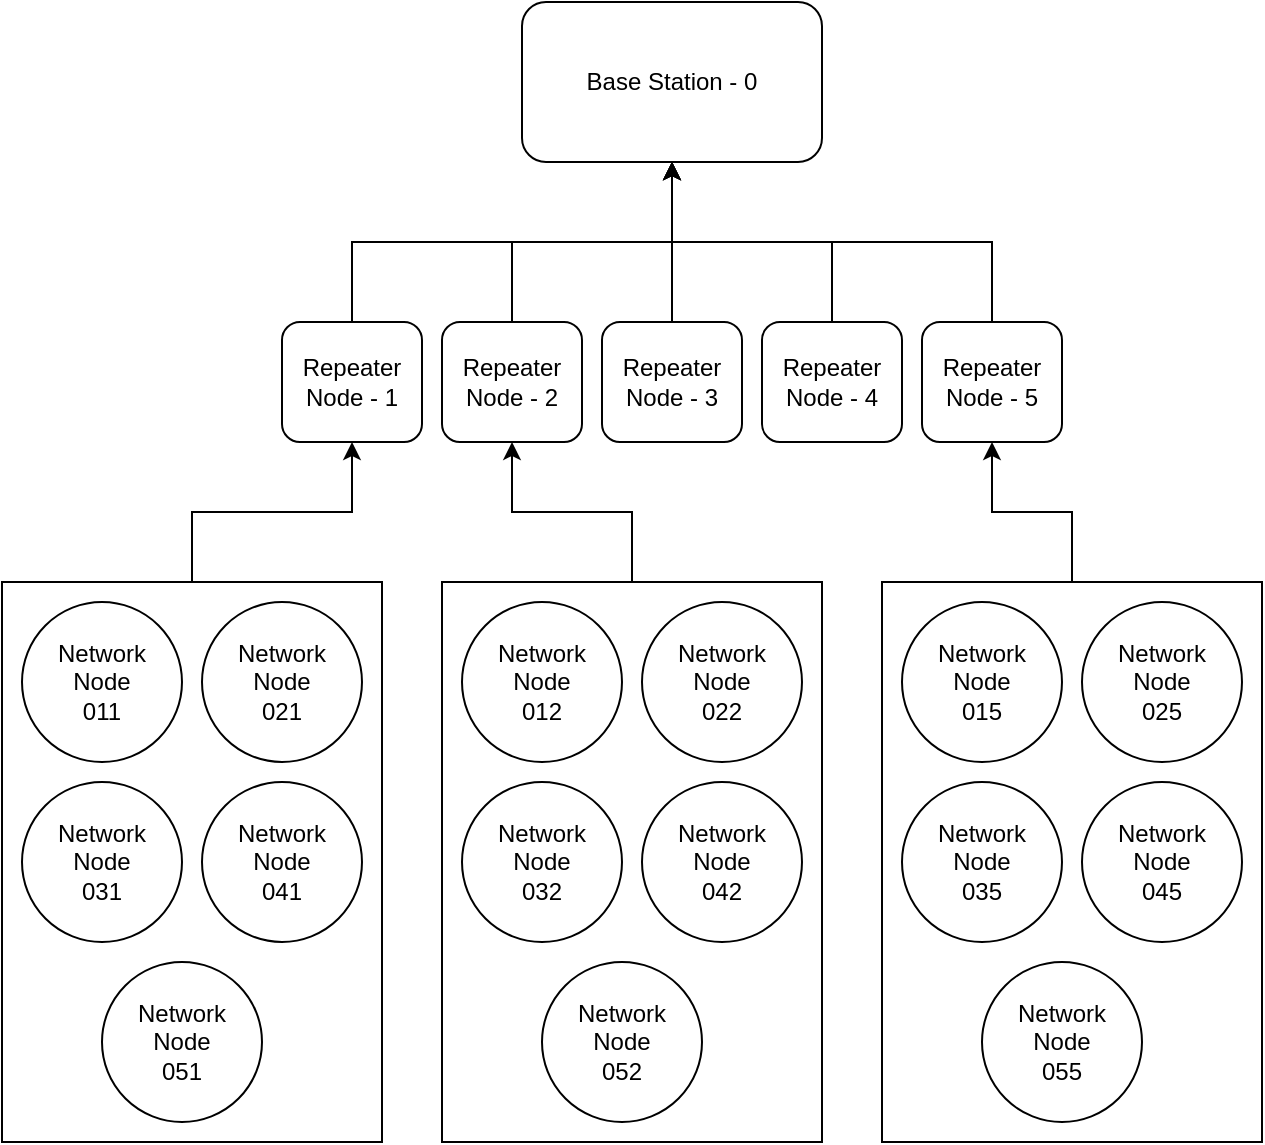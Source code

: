 <mxfile version="13.11.0" type="device"><diagram id="Q3NIphgEeaNL1QmaIW9K" name="Page-1"><mxGraphModel dx="1343" dy="823" grid="1" gridSize="10" guides="1" tooltips="1" connect="1" arrows="1" fold="1" page="1" pageScale="1" pageWidth="850" pageHeight="1100" math="0" shadow="0"><root><mxCell id="0"/><mxCell id="1" parent="0"/><mxCell id="94lCNkBaAkBe9GdyxQty-36" style="edgeStyle=orthogonalEdgeStyle;rounded=0;orthogonalLoop=1;jettySize=auto;html=1;exitX=0.5;exitY=0;exitDx=0;exitDy=0;entryX=0.5;entryY=1;entryDx=0;entryDy=0;" edge="1" parent="1" source="94lCNkBaAkBe9GdyxQty-12" target="94lCNkBaAkBe9GdyxQty-1"><mxGeometry relative="1" as="geometry"/></mxCell><mxCell id="94lCNkBaAkBe9GdyxQty-12" value="" style="rounded=0;whiteSpace=wrap;html=1;" vertex="1" parent="1"><mxGeometry x="100" y="410" width="190" height="280" as="geometry"/></mxCell><mxCell id="94lCNkBaAkBe9GdyxQty-31" style="edgeStyle=orthogonalEdgeStyle;rounded=0;orthogonalLoop=1;jettySize=auto;html=1;exitX=0.5;exitY=0;exitDx=0;exitDy=0;entryX=0.5;entryY=1;entryDx=0;entryDy=0;" edge="1" parent="1" source="94lCNkBaAkBe9GdyxQty-1" target="94lCNkBaAkBe9GdyxQty-6"><mxGeometry relative="1" as="geometry"/></mxCell><mxCell id="94lCNkBaAkBe9GdyxQty-1" value="Repeater&lt;br&gt;Node - 1" style="rounded=1;whiteSpace=wrap;html=1;" vertex="1" parent="1"><mxGeometry x="240" y="280" width="70" height="60" as="geometry"/></mxCell><mxCell id="94lCNkBaAkBe9GdyxQty-32" style="edgeStyle=orthogonalEdgeStyle;rounded=0;orthogonalLoop=1;jettySize=auto;html=1;exitX=0.5;exitY=0;exitDx=0;exitDy=0;entryX=0.5;entryY=1;entryDx=0;entryDy=0;" edge="1" parent="1" source="94lCNkBaAkBe9GdyxQty-2" target="94lCNkBaAkBe9GdyxQty-6"><mxGeometry relative="1" as="geometry"/></mxCell><mxCell id="94lCNkBaAkBe9GdyxQty-2" value="Repeater&lt;br&gt;Node - 2" style="rounded=1;whiteSpace=wrap;html=1;" vertex="1" parent="1"><mxGeometry x="320" y="280" width="70" height="60" as="geometry"/></mxCell><mxCell id="94lCNkBaAkBe9GdyxQty-33" style="edgeStyle=orthogonalEdgeStyle;rounded=0;orthogonalLoop=1;jettySize=auto;html=1;exitX=0.5;exitY=0;exitDx=0;exitDy=0;entryX=0.5;entryY=1;entryDx=0;entryDy=0;" edge="1" parent="1" source="94lCNkBaAkBe9GdyxQty-3" target="94lCNkBaAkBe9GdyxQty-6"><mxGeometry relative="1" as="geometry"/></mxCell><mxCell id="94lCNkBaAkBe9GdyxQty-3" value="Repeater&lt;br&gt;Node - 3" style="rounded=1;whiteSpace=wrap;html=1;" vertex="1" parent="1"><mxGeometry x="400" y="280" width="70" height="60" as="geometry"/></mxCell><mxCell id="94lCNkBaAkBe9GdyxQty-34" style="edgeStyle=orthogonalEdgeStyle;rounded=0;orthogonalLoop=1;jettySize=auto;html=1;exitX=0.5;exitY=0;exitDx=0;exitDy=0;entryX=0.5;entryY=1;entryDx=0;entryDy=0;" edge="1" parent="1" source="94lCNkBaAkBe9GdyxQty-4" target="94lCNkBaAkBe9GdyxQty-6"><mxGeometry relative="1" as="geometry"/></mxCell><mxCell id="94lCNkBaAkBe9GdyxQty-4" value="Repeater&lt;br&gt;Node - 4" style="rounded=1;whiteSpace=wrap;html=1;" vertex="1" parent="1"><mxGeometry x="480" y="280" width="70" height="60" as="geometry"/></mxCell><mxCell id="94lCNkBaAkBe9GdyxQty-35" style="edgeStyle=orthogonalEdgeStyle;rounded=0;orthogonalLoop=1;jettySize=auto;html=1;exitX=0.5;exitY=0;exitDx=0;exitDy=0;entryX=0.5;entryY=1;entryDx=0;entryDy=0;" edge="1" parent="1" source="94lCNkBaAkBe9GdyxQty-5" target="94lCNkBaAkBe9GdyxQty-6"><mxGeometry relative="1" as="geometry"/></mxCell><mxCell id="94lCNkBaAkBe9GdyxQty-5" value="Repeater&lt;br&gt;Node - 5" style="rounded=1;whiteSpace=wrap;html=1;" vertex="1" parent="1"><mxGeometry x="560" y="280" width="70" height="60" as="geometry"/></mxCell><mxCell id="94lCNkBaAkBe9GdyxQty-6" value="Base Station - 0" style="rounded=1;whiteSpace=wrap;html=1;" vertex="1" parent="1"><mxGeometry x="360" y="120" width="150" height="80" as="geometry"/></mxCell><mxCell id="94lCNkBaAkBe9GdyxQty-7" value="Network&lt;br&gt;Node&lt;br&gt;011" style="ellipse;whiteSpace=wrap;html=1;aspect=fixed;" vertex="1" parent="1"><mxGeometry x="110" y="420" width="80" height="80" as="geometry"/></mxCell><mxCell id="94lCNkBaAkBe9GdyxQty-8" value="Network&lt;br&gt;Node&lt;br&gt;021" style="ellipse;whiteSpace=wrap;html=1;aspect=fixed;" vertex="1" parent="1"><mxGeometry x="200" y="420" width="80" height="80" as="geometry"/></mxCell><mxCell id="94lCNkBaAkBe9GdyxQty-9" value="Network&lt;br&gt;Node&lt;br&gt;031" style="ellipse;whiteSpace=wrap;html=1;aspect=fixed;" vertex="1" parent="1"><mxGeometry x="110" y="510" width="80" height="80" as="geometry"/></mxCell><mxCell id="94lCNkBaAkBe9GdyxQty-10" value="Network&lt;br&gt;Node&lt;br&gt;041" style="ellipse;whiteSpace=wrap;html=1;aspect=fixed;" vertex="1" parent="1"><mxGeometry x="200" y="510" width="80" height="80" as="geometry"/></mxCell><mxCell id="94lCNkBaAkBe9GdyxQty-11" value="Network&lt;br&gt;Node&lt;br&gt;051" style="ellipse;whiteSpace=wrap;html=1;aspect=fixed;" vertex="1" parent="1"><mxGeometry x="150" y="600" width="80" height="80" as="geometry"/></mxCell><mxCell id="94lCNkBaAkBe9GdyxQty-37" style="edgeStyle=orthogonalEdgeStyle;rounded=0;orthogonalLoop=1;jettySize=auto;html=1;exitX=0.5;exitY=0;exitDx=0;exitDy=0;entryX=0.5;entryY=1;entryDx=0;entryDy=0;" edge="1" parent="1" source="94lCNkBaAkBe9GdyxQty-13" target="94lCNkBaAkBe9GdyxQty-2"><mxGeometry relative="1" as="geometry"/></mxCell><mxCell id="94lCNkBaAkBe9GdyxQty-13" value="" style="rounded=0;whiteSpace=wrap;html=1;" vertex="1" parent="1"><mxGeometry x="320" y="410" width="190" height="280" as="geometry"/></mxCell><mxCell id="94lCNkBaAkBe9GdyxQty-14" value="Network&lt;br&gt;Node&lt;br&gt;012" style="ellipse;whiteSpace=wrap;html=1;aspect=fixed;" vertex="1" parent="1"><mxGeometry x="330" y="420" width="80" height="80" as="geometry"/></mxCell><mxCell id="94lCNkBaAkBe9GdyxQty-15" value="Network&lt;br&gt;Node&lt;br&gt;022" style="ellipse;whiteSpace=wrap;html=1;aspect=fixed;" vertex="1" parent="1"><mxGeometry x="420" y="420" width="80" height="80" as="geometry"/></mxCell><mxCell id="94lCNkBaAkBe9GdyxQty-16" value="Network&lt;br&gt;Node&lt;br&gt;032" style="ellipse;whiteSpace=wrap;html=1;aspect=fixed;" vertex="1" parent="1"><mxGeometry x="330" y="510" width="80" height="80" as="geometry"/></mxCell><mxCell id="94lCNkBaAkBe9GdyxQty-17" value="Network&lt;br&gt;Node&lt;br&gt;042" style="ellipse;whiteSpace=wrap;html=1;aspect=fixed;" vertex="1" parent="1"><mxGeometry x="420" y="510" width="80" height="80" as="geometry"/></mxCell><mxCell id="94lCNkBaAkBe9GdyxQty-18" value="Network&lt;br&gt;Node&lt;br&gt;052" style="ellipse;whiteSpace=wrap;html=1;aspect=fixed;" vertex="1" parent="1"><mxGeometry x="370" y="600" width="80" height="80" as="geometry"/></mxCell><mxCell id="94lCNkBaAkBe9GdyxQty-38" style="edgeStyle=orthogonalEdgeStyle;rounded=0;orthogonalLoop=1;jettySize=auto;html=1;exitX=0.5;exitY=0;exitDx=0;exitDy=0;entryX=0.5;entryY=1;entryDx=0;entryDy=0;" edge="1" parent="1" source="94lCNkBaAkBe9GdyxQty-19" target="94lCNkBaAkBe9GdyxQty-5"><mxGeometry relative="1" as="geometry"/></mxCell><mxCell id="94lCNkBaAkBe9GdyxQty-19" value="" style="rounded=0;whiteSpace=wrap;html=1;" vertex="1" parent="1"><mxGeometry x="540" y="410" width="190" height="280" as="geometry"/></mxCell><mxCell id="94lCNkBaAkBe9GdyxQty-20" value="Network&lt;br&gt;Node&lt;br&gt;015" style="ellipse;whiteSpace=wrap;html=1;aspect=fixed;" vertex="1" parent="1"><mxGeometry x="550" y="420" width="80" height="80" as="geometry"/></mxCell><mxCell id="94lCNkBaAkBe9GdyxQty-21" value="Network&lt;br&gt;Node&lt;br&gt;025" style="ellipse;whiteSpace=wrap;html=1;aspect=fixed;" vertex="1" parent="1"><mxGeometry x="640" y="420" width="80" height="80" as="geometry"/></mxCell><mxCell id="94lCNkBaAkBe9GdyxQty-22" value="Network&lt;br&gt;Node&lt;br&gt;035" style="ellipse;whiteSpace=wrap;html=1;aspect=fixed;" vertex="1" parent="1"><mxGeometry x="550" y="510" width="80" height="80" as="geometry"/></mxCell><mxCell id="94lCNkBaAkBe9GdyxQty-23" value="Network&lt;br&gt;Node&lt;br&gt;045" style="ellipse;whiteSpace=wrap;html=1;aspect=fixed;" vertex="1" parent="1"><mxGeometry x="640" y="510" width="80" height="80" as="geometry"/></mxCell><mxCell id="94lCNkBaAkBe9GdyxQty-24" value="Network&lt;br&gt;Node&lt;br&gt;055" style="ellipse;whiteSpace=wrap;html=1;aspect=fixed;" vertex="1" parent="1"><mxGeometry x="590" y="600" width="80" height="80" as="geometry"/></mxCell></root></mxGraphModel></diagram></mxfile>